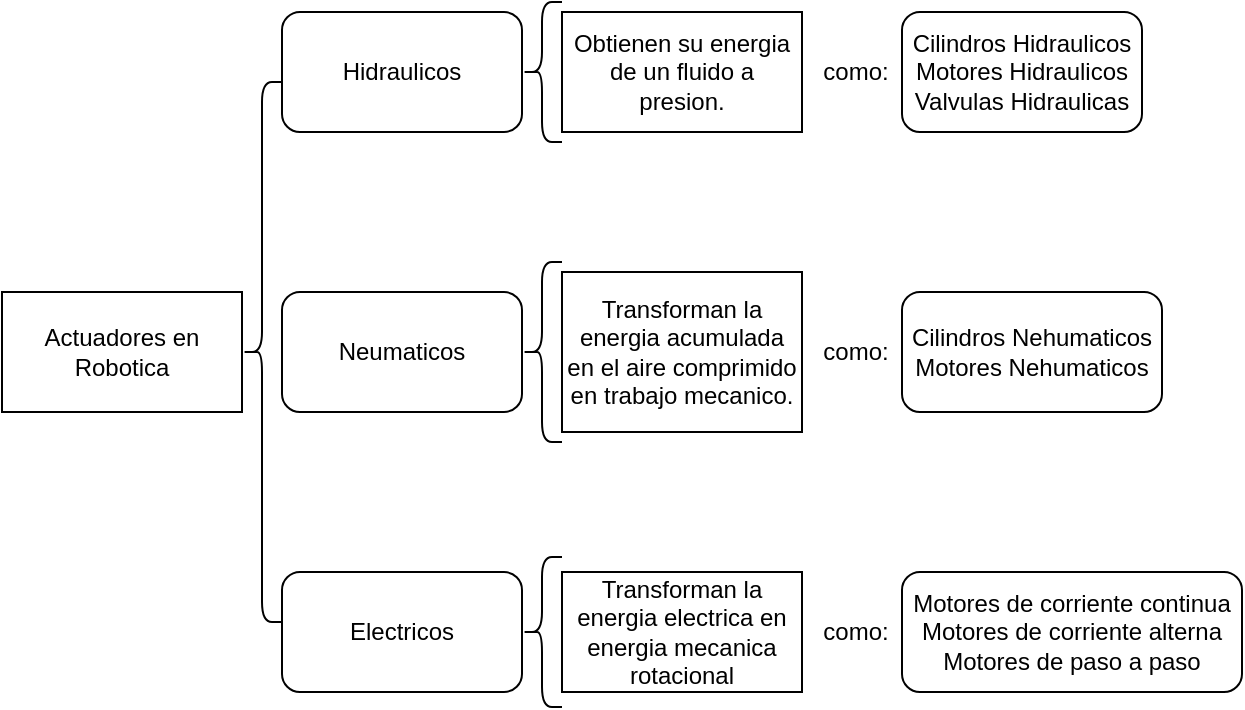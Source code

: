 <mxfile>
    <diagram id="UcIqH6loUhVxflHx_5Ts" name="Page-1">
        <mxGraphModel dx="389" dy="478" grid="1" gridSize="10" guides="1" tooltips="1" connect="1" arrows="1" fold="1" page="1" pageScale="1" pageWidth="827" pageHeight="1169" math="0" shadow="0">
            <root>
                <mxCell id="0"/>
                <mxCell id="1" parent="0"/>
                <mxCell id="2" value="" style="shape=curlyBracket;whiteSpace=wrap;html=1;rounded=1;" vertex="1" parent="1">
                    <mxGeometry x="150" y="80" width="20" height="270" as="geometry"/>
                </mxCell>
                <mxCell id="3" value="Actuadores en Robotica" style="rounded=0;whiteSpace=wrap;html=1;" vertex="1" parent="1">
                    <mxGeometry x="30" y="185" width="120" height="60" as="geometry"/>
                </mxCell>
                <mxCell id="4" value="Hidraulicos" style="rounded=1;whiteSpace=wrap;html=1;" vertex="1" parent="1">
                    <mxGeometry x="170" y="45" width="120" height="60" as="geometry"/>
                </mxCell>
                <mxCell id="5" value="Neumaticos" style="rounded=1;whiteSpace=wrap;html=1;" vertex="1" parent="1">
                    <mxGeometry x="170" y="185" width="120" height="60" as="geometry"/>
                </mxCell>
                <mxCell id="6" value="Electricos" style="rounded=1;whiteSpace=wrap;html=1;" vertex="1" parent="1">
                    <mxGeometry x="170" y="325" width="120" height="60" as="geometry"/>
                </mxCell>
                <mxCell id="8" value="" style="shape=curlyBracket;whiteSpace=wrap;html=1;rounded=1;size=0.5;" vertex="1" parent="1">
                    <mxGeometry x="290" y="317.5" width="20" height="75" as="geometry"/>
                </mxCell>
                <mxCell id="9" value="" style="shape=curlyBracket;whiteSpace=wrap;html=1;rounded=1;size=0.5;" vertex="1" parent="1">
                    <mxGeometry x="290" y="170" width="20" height="90" as="geometry"/>
                </mxCell>
                <mxCell id="10" value="" style="shape=curlyBracket;whiteSpace=wrap;html=1;rounded=1;size=0.5;" vertex="1" parent="1">
                    <mxGeometry x="290" y="40" width="20" height="70" as="geometry"/>
                </mxCell>
                <mxCell id="11" value="Cilindros Hidraulicos&lt;br&gt;Motores Hidraulicos&lt;br&gt;Valvulas Hidraulicas" style="rounded=1;whiteSpace=wrap;html=1;" vertex="1" parent="1">
                    <mxGeometry x="480" y="45" width="120" height="60" as="geometry"/>
                </mxCell>
                <mxCell id="12" value="Obtienen su energia de un fluido a presion." style="rounded=0;whiteSpace=wrap;html=1;" vertex="1" parent="1">
                    <mxGeometry x="310" y="45" width="120" height="60" as="geometry"/>
                </mxCell>
                <mxCell id="13" value="Transforman la energia acumulada en el aire comprimido en trabajo mecanico." style="rounded=0;whiteSpace=wrap;html=1;" vertex="1" parent="1">
                    <mxGeometry x="310" y="175" width="120" height="80" as="geometry"/>
                </mxCell>
                <mxCell id="14" value="Transforman la energia electrica en energia mecanica rotacional" style="rounded=0;whiteSpace=wrap;html=1;" vertex="1" parent="1">
                    <mxGeometry x="310" y="325" width="120" height="60" as="geometry"/>
                </mxCell>
                <mxCell id="15" value="como:" style="text;html=1;strokeColor=none;fillColor=none;align=center;verticalAlign=middle;whiteSpace=wrap;rounded=0;" vertex="1" parent="1">
                    <mxGeometry x="437" y="345" width="40" height="20" as="geometry"/>
                </mxCell>
                <mxCell id="16" value="como:" style="text;html=1;strokeColor=none;fillColor=none;align=center;verticalAlign=middle;whiteSpace=wrap;rounded=0;" vertex="1" parent="1">
                    <mxGeometry x="437" y="205" width="40" height="20" as="geometry"/>
                </mxCell>
                <mxCell id="17" value="como:" style="text;html=1;strokeColor=none;fillColor=none;align=center;verticalAlign=middle;whiteSpace=wrap;rounded=0;" vertex="1" parent="1">
                    <mxGeometry x="437" y="65" width="40" height="20" as="geometry"/>
                </mxCell>
                <mxCell id="19" value="Cilindros Nehumaticos&lt;br&gt;Motores Nehumaticos" style="rounded=1;whiteSpace=wrap;html=1;" vertex="1" parent="1">
                    <mxGeometry x="480" y="185" width="130" height="60" as="geometry"/>
                </mxCell>
                <mxCell id="20" value="Motores de corriente continua&lt;br&gt;Motores de corriente alterna&lt;br&gt;Motores de paso a paso" style="rounded=1;whiteSpace=wrap;html=1;" vertex="1" parent="1">
                    <mxGeometry x="480" y="325" width="170" height="60" as="geometry"/>
                </mxCell>
            </root>
        </mxGraphModel>
    </diagram>
</mxfile>